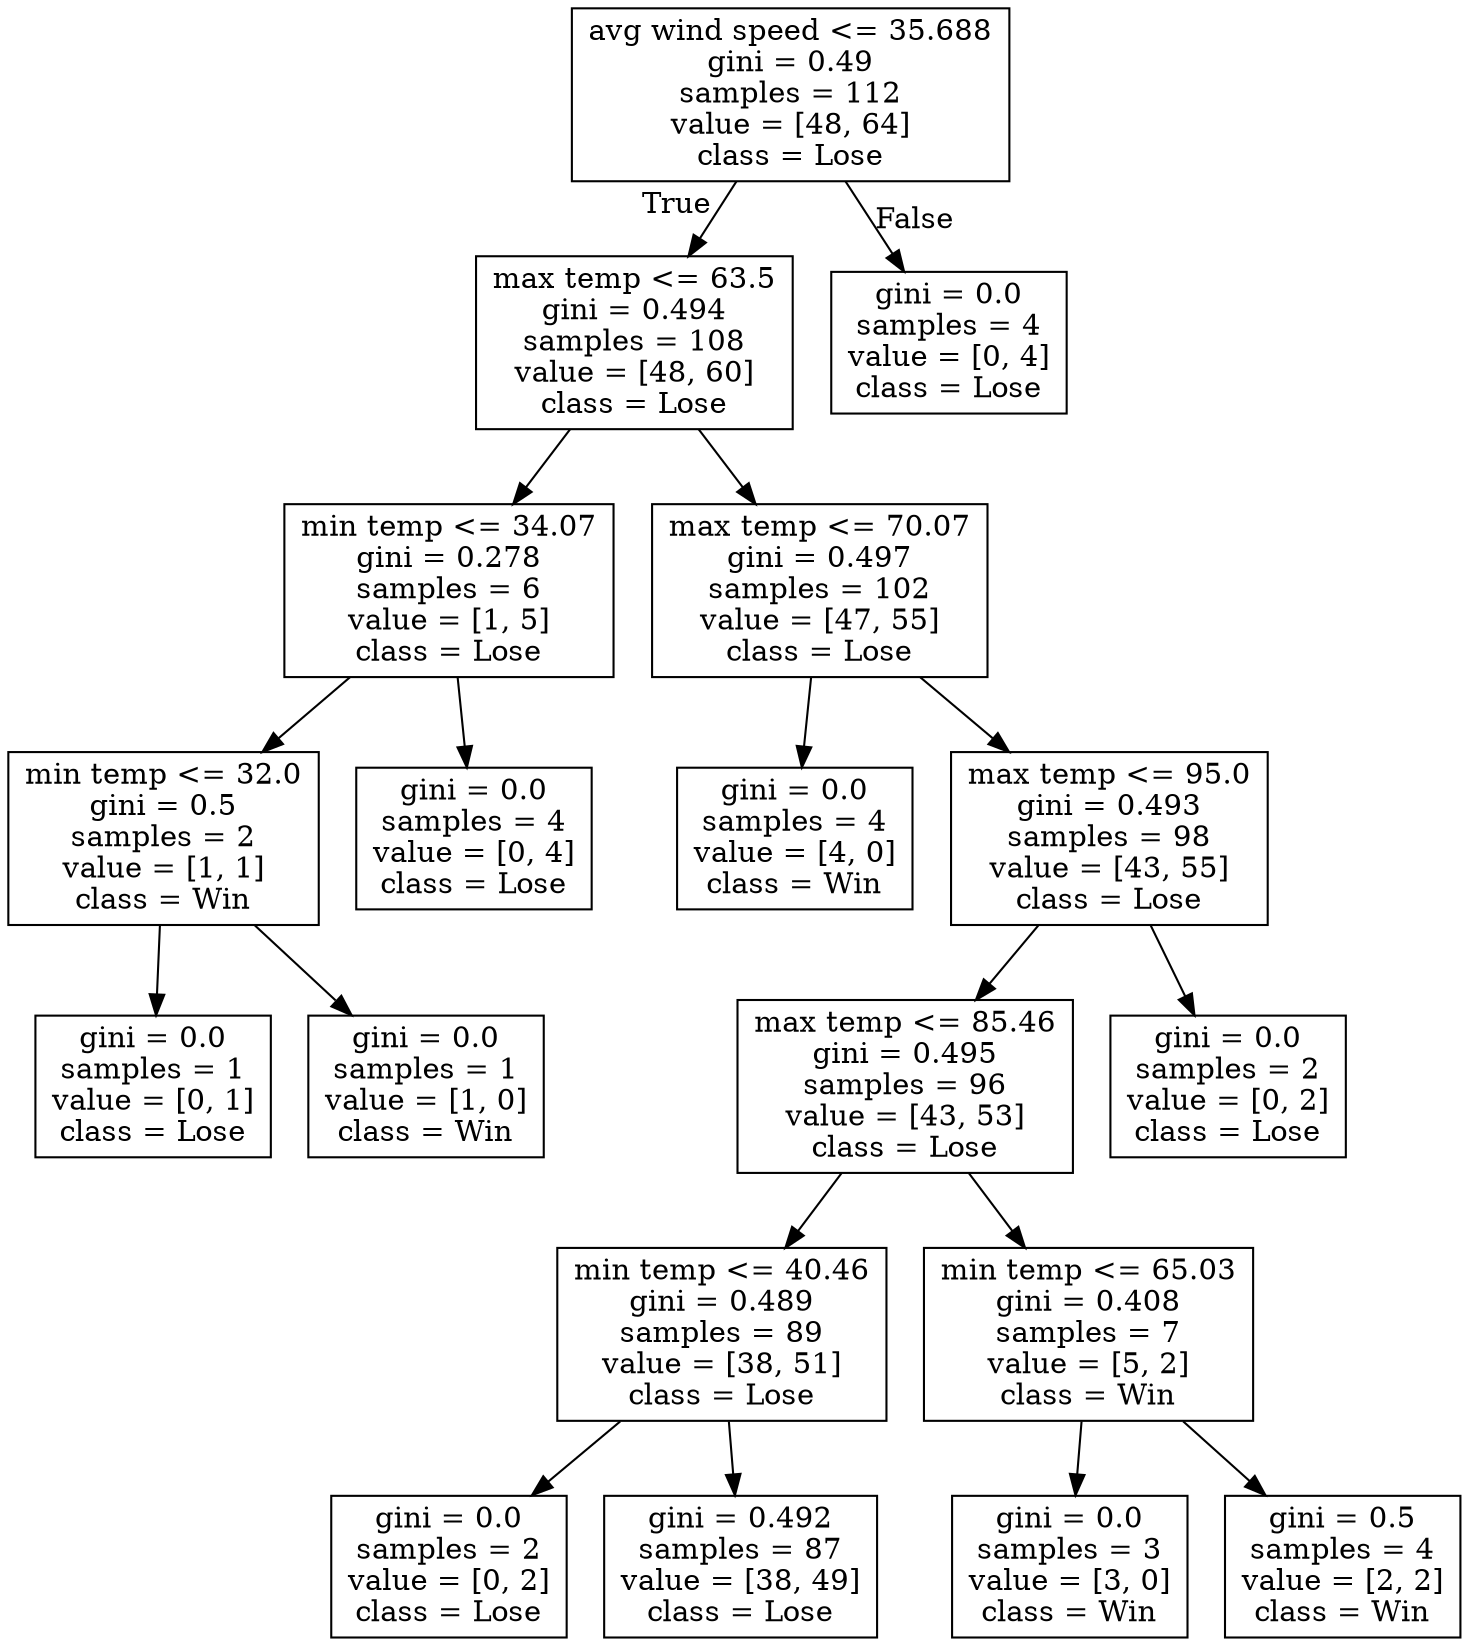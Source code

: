 digraph Tree {
node [shape=box] ;
0 [label="avg wind speed <= 35.688\ngini = 0.49\nsamples = 112\nvalue = [48, 64]\nclass = Lose"] ;
1 [label="max temp <= 63.5\ngini = 0.494\nsamples = 108\nvalue = [48, 60]\nclass = Lose"] ;
0 -> 1 [labeldistance=2.5, labelangle=45, headlabel="True"] ;
2 [label="min temp <= 34.07\ngini = 0.278\nsamples = 6\nvalue = [1, 5]\nclass = Lose"] ;
1 -> 2 ;
3 [label="min temp <= 32.0\ngini = 0.5\nsamples = 2\nvalue = [1, 1]\nclass = Win"] ;
2 -> 3 ;
4 [label="gini = 0.0\nsamples = 1\nvalue = [0, 1]\nclass = Lose"] ;
3 -> 4 ;
5 [label="gini = 0.0\nsamples = 1\nvalue = [1, 0]\nclass = Win"] ;
3 -> 5 ;
6 [label="gini = 0.0\nsamples = 4\nvalue = [0, 4]\nclass = Lose"] ;
2 -> 6 ;
7 [label="max temp <= 70.07\ngini = 0.497\nsamples = 102\nvalue = [47, 55]\nclass = Lose"] ;
1 -> 7 ;
8 [label="gini = 0.0\nsamples = 4\nvalue = [4, 0]\nclass = Win"] ;
7 -> 8 ;
9 [label="max temp <= 95.0\ngini = 0.493\nsamples = 98\nvalue = [43, 55]\nclass = Lose"] ;
7 -> 9 ;
10 [label="max temp <= 85.46\ngini = 0.495\nsamples = 96\nvalue = [43, 53]\nclass = Lose"] ;
9 -> 10 ;
11 [label="min temp <= 40.46\ngini = 0.489\nsamples = 89\nvalue = [38, 51]\nclass = Lose"] ;
10 -> 11 ;
12 [label="gini = 0.0\nsamples = 2\nvalue = [0, 2]\nclass = Lose"] ;
11 -> 12 ;
13 [label="gini = 0.492\nsamples = 87\nvalue = [38, 49]\nclass = Lose"] ;
11 -> 13 ;
14 [label="min temp <= 65.03\ngini = 0.408\nsamples = 7\nvalue = [5, 2]\nclass = Win"] ;
10 -> 14 ;
15 [label="gini = 0.0\nsamples = 3\nvalue = [3, 0]\nclass = Win"] ;
14 -> 15 ;
16 [label="gini = 0.5\nsamples = 4\nvalue = [2, 2]\nclass = Win"] ;
14 -> 16 ;
17 [label="gini = 0.0\nsamples = 2\nvalue = [0, 2]\nclass = Lose"] ;
9 -> 17 ;
18 [label="gini = 0.0\nsamples = 4\nvalue = [0, 4]\nclass = Lose"] ;
0 -> 18 [labeldistance=2.5, labelangle=-45, headlabel="False"] ;
}